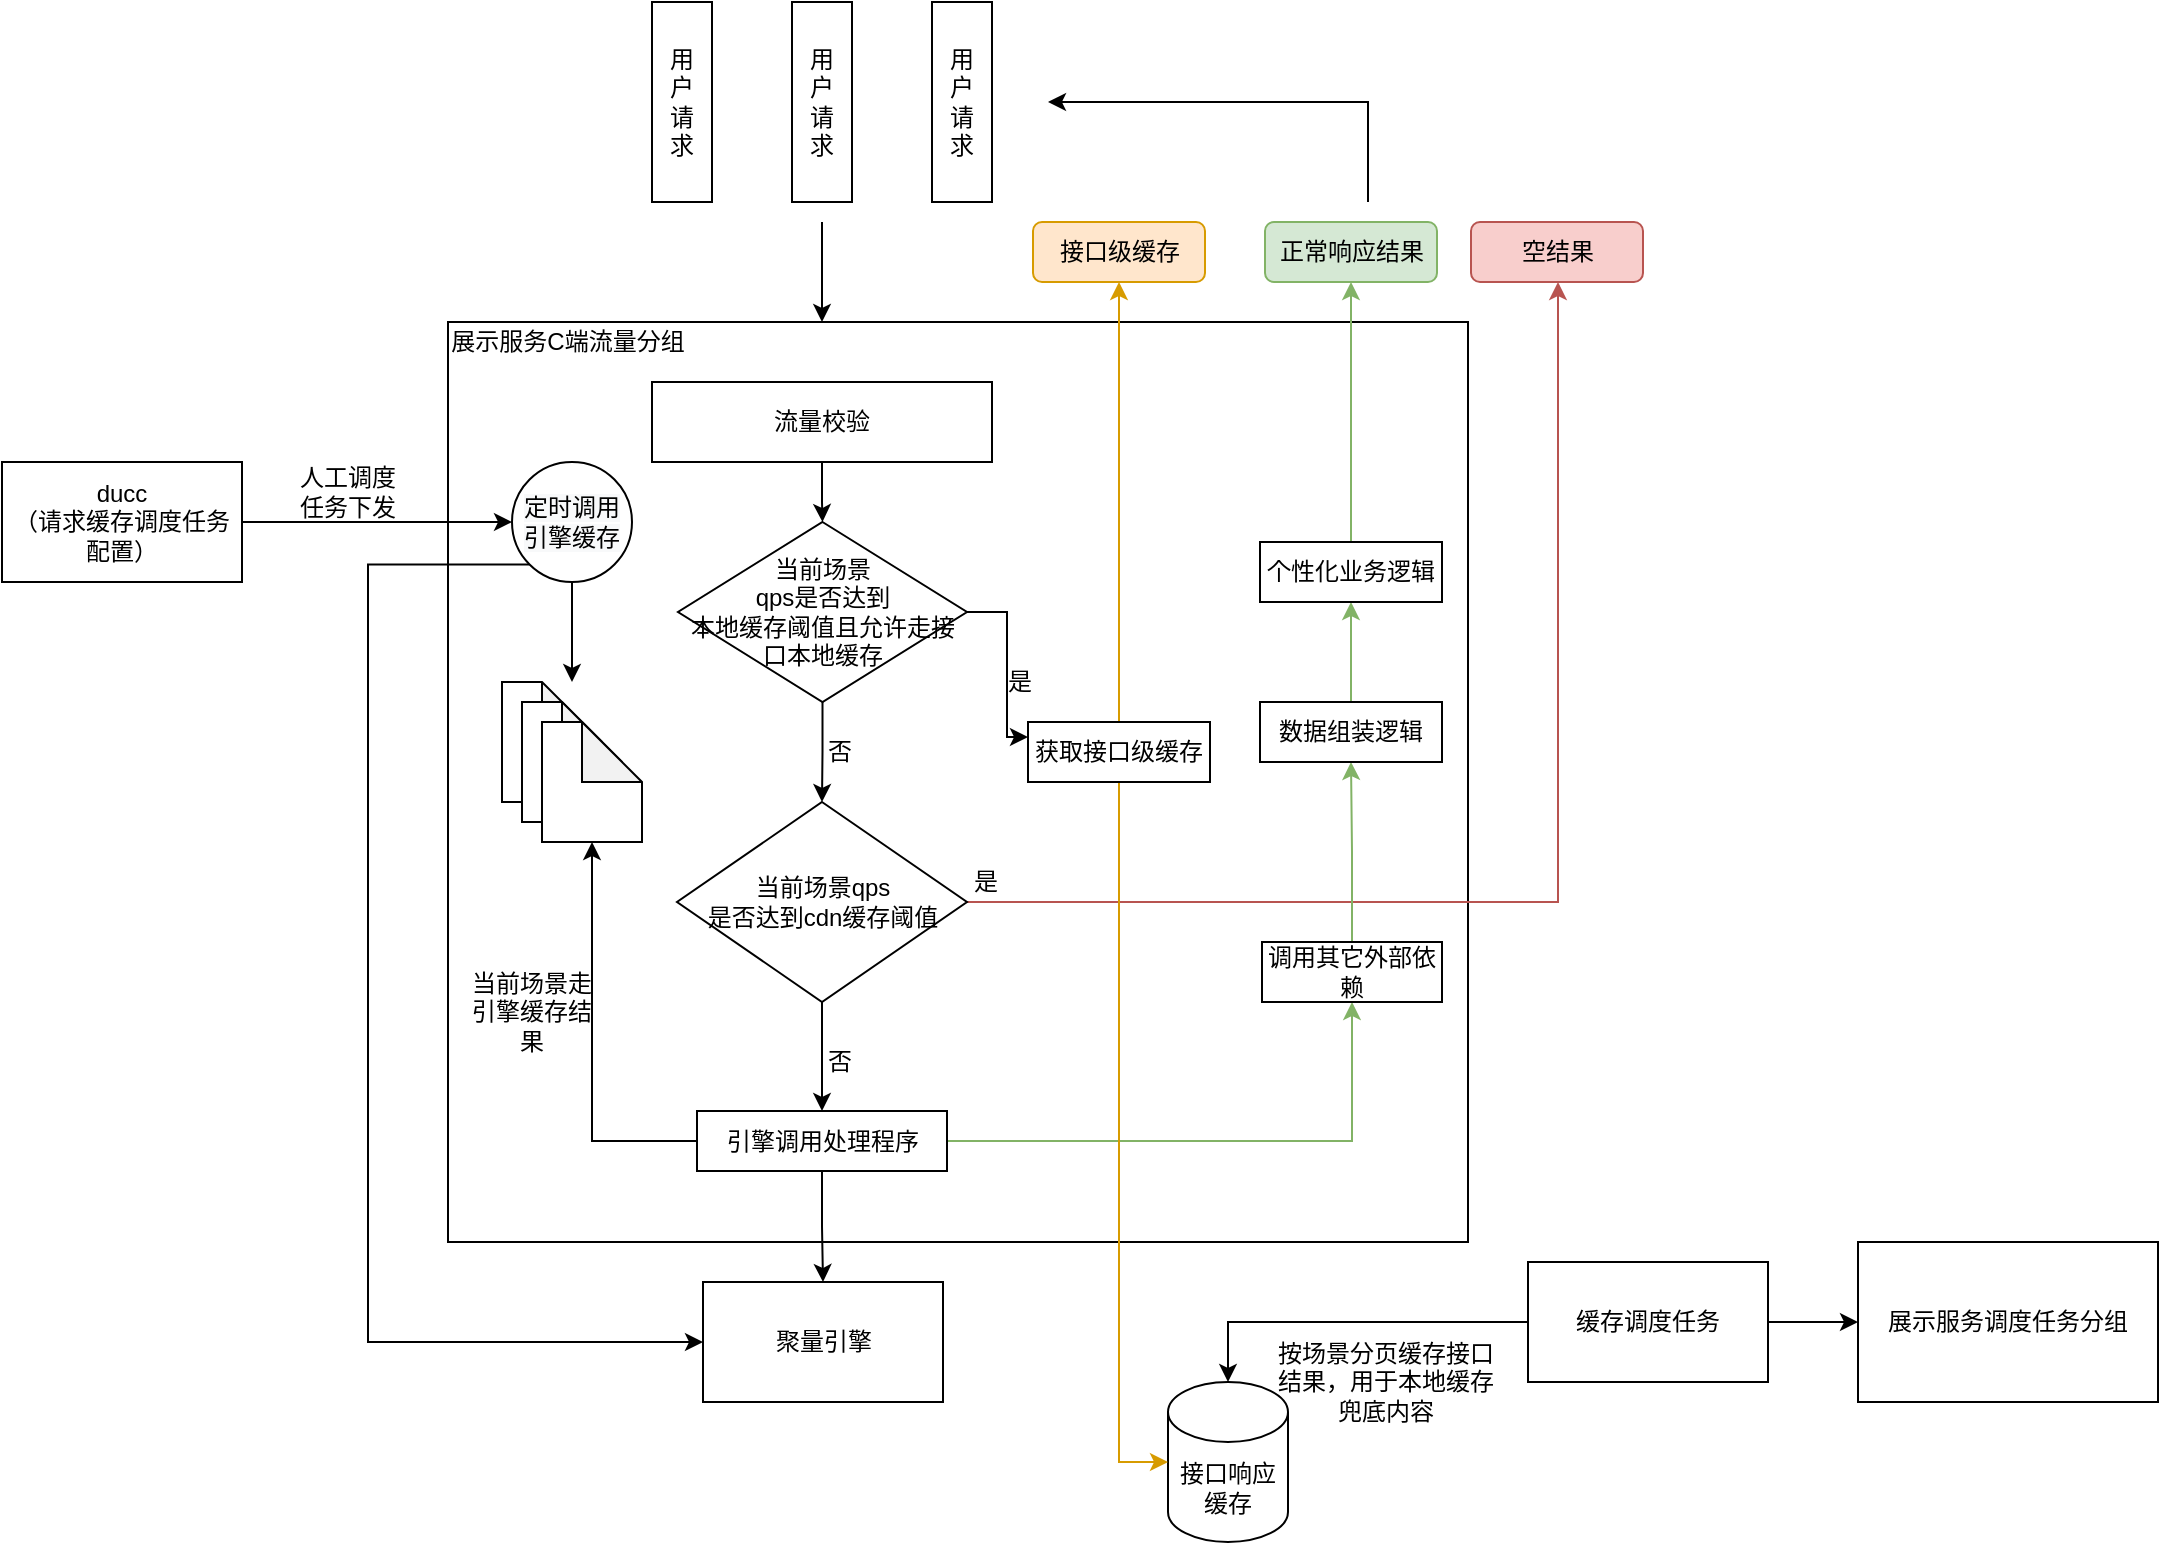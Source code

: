 <mxfile version="20.3.6" type="github">
  <diagram id="aS1iUR8-DeaDot_ZUzFj" name="第 1 页">
    <mxGraphModel dx="2253" dy="770" grid="1" gridSize="10" guides="1" tooltips="1" connect="1" arrows="1" fold="1" page="1" pageScale="1" pageWidth="827" pageHeight="1169" math="0" shadow="0">
      <root>
        <mxCell id="0" />
        <mxCell id="1" parent="0" />
        <mxCell id="bgPXSvZXS7v1T61vYOxo-1" value="" style="rounded=0;whiteSpace=wrap;html=1;" vertex="1" parent="1">
          <mxGeometry x="-40" y="190" width="510" height="460" as="geometry" />
        </mxCell>
        <mxCell id="bgPXSvZXS7v1T61vYOxo-18" value="" style="edgeStyle=orthogonalEdgeStyle;rounded=0;orthogonalLoop=1;jettySize=auto;html=1;" edge="1" parent="1" source="bgPXSvZXS7v1T61vYOxo-2" target="bgPXSvZXS7v1T61vYOxo-17">
          <mxGeometry relative="1" as="geometry" />
        </mxCell>
        <mxCell id="bgPXSvZXS7v1T61vYOxo-2" value="流量校验" style="rounded=0;whiteSpace=wrap;html=1;" vertex="1" parent="1">
          <mxGeometry x="62" y="220" width="170" height="40" as="geometry" />
        </mxCell>
        <mxCell id="bgPXSvZXS7v1T61vYOxo-9" style="edgeStyle=orthogonalEdgeStyle;rounded=0;orthogonalLoop=1;jettySize=auto;html=1;entryX=0;entryY=0.5;entryDx=0;entryDy=0;" edge="1" parent="1" source="bgPXSvZXS7v1T61vYOxo-4" target="bgPXSvZXS7v1T61vYOxo-6">
          <mxGeometry relative="1" as="geometry" />
        </mxCell>
        <mxCell id="bgPXSvZXS7v1T61vYOxo-10" style="edgeStyle=orthogonalEdgeStyle;rounded=0;orthogonalLoop=1;jettySize=auto;html=1;entryX=0.5;entryY=0;entryDx=0;entryDy=0;entryPerimeter=0;" edge="1" parent="1" source="bgPXSvZXS7v1T61vYOxo-4" target="bgPXSvZXS7v1T61vYOxo-7">
          <mxGeometry relative="1" as="geometry" />
        </mxCell>
        <mxCell id="bgPXSvZXS7v1T61vYOxo-4" value="缓存调度任务" style="rounded=0;whiteSpace=wrap;html=1;" vertex="1" parent="1">
          <mxGeometry x="500" y="660" width="120" height="60" as="geometry" />
        </mxCell>
        <mxCell id="bgPXSvZXS7v1T61vYOxo-5" value="展示服务C端流量分组" style="text;html=1;strokeColor=none;fillColor=none;align=center;verticalAlign=middle;whiteSpace=wrap;rounded=0;" vertex="1" parent="1">
          <mxGeometry x="-40.5" y="190" width="120" height="20" as="geometry" />
        </mxCell>
        <mxCell id="bgPXSvZXS7v1T61vYOxo-6" value="" style="rounded=0;whiteSpace=wrap;html=1;" vertex="1" parent="1">
          <mxGeometry x="665" y="650" width="150" height="80" as="geometry" />
        </mxCell>
        <mxCell id="bgPXSvZXS7v1T61vYOxo-7" value="接口响应缓存" style="shape=cylinder3;whiteSpace=wrap;html=1;boundedLbl=1;backgroundOutline=1;size=15;" vertex="1" parent="1">
          <mxGeometry x="320" y="720" width="60" height="80" as="geometry" />
        </mxCell>
        <mxCell id="bgPXSvZXS7v1T61vYOxo-8" value="展示服务调度任务分组" style="text;html=1;strokeColor=none;fillColor=none;align=center;verticalAlign=middle;whiteSpace=wrap;rounded=0;" vertex="1" parent="1">
          <mxGeometry x="670" y="685" width="140" height="10" as="geometry" />
        </mxCell>
        <mxCell id="bgPXSvZXS7v1T61vYOxo-11" value="按场景分页缓存接口结果，用于本地缓存兜底内容" style="text;html=1;strokeColor=none;fillColor=none;align=center;verticalAlign=middle;whiteSpace=wrap;rounded=0;" vertex="1" parent="1">
          <mxGeometry x="368.5" y="695" width="120" height="50" as="geometry" />
        </mxCell>
        <mxCell id="bgPXSvZXS7v1T61vYOxo-12" value="" style="endArrow=classic;html=1;rounded=0;" edge="1" parent="1">
          <mxGeometry width="50" height="50" relative="1" as="geometry">
            <mxPoint x="147" y="140" as="sourcePoint" />
            <mxPoint x="147" y="190" as="targetPoint" />
          </mxGeometry>
        </mxCell>
        <mxCell id="bgPXSvZXS7v1T61vYOxo-13" value="用&lt;br&gt;户&lt;br&gt;请&lt;br&gt;求" style="rounded=0;whiteSpace=wrap;html=1;" vertex="1" parent="1">
          <mxGeometry x="62" y="30" width="30" height="100" as="geometry" />
        </mxCell>
        <mxCell id="bgPXSvZXS7v1T61vYOxo-14" value="用&lt;br&gt;户&lt;br&gt;请&lt;br&gt;求" style="rounded=0;whiteSpace=wrap;html=1;" vertex="1" parent="1">
          <mxGeometry x="132" y="30" width="30" height="100" as="geometry" />
        </mxCell>
        <mxCell id="bgPXSvZXS7v1T61vYOxo-15" value="用&lt;br&gt;户&lt;br&gt;请&lt;br&gt;求" style="rounded=0;whiteSpace=wrap;html=1;" vertex="1" parent="1">
          <mxGeometry x="202" y="30" width="30" height="100" as="geometry" />
        </mxCell>
        <mxCell id="bgPXSvZXS7v1T61vYOxo-21" value="" style="edgeStyle=orthogonalEdgeStyle;rounded=0;orthogonalLoop=1;jettySize=auto;html=1;" edge="1" parent="1" source="bgPXSvZXS7v1T61vYOxo-17" target="bgPXSvZXS7v1T61vYOxo-20">
          <mxGeometry relative="1" as="geometry" />
        </mxCell>
        <mxCell id="bgPXSvZXS7v1T61vYOxo-77" style="edgeStyle=orthogonalEdgeStyle;rounded=0;orthogonalLoop=1;jettySize=auto;html=1;entryX=0;entryY=0.25;entryDx=0;entryDy=0;" edge="1" parent="1" source="bgPXSvZXS7v1T61vYOxo-17" target="bgPXSvZXS7v1T61vYOxo-72">
          <mxGeometry relative="1" as="geometry" />
        </mxCell>
        <mxCell id="bgPXSvZXS7v1T61vYOxo-17" value="当前场景&lt;br&gt;qps是否达到&lt;br&gt;本地缓存阈值且允许走接口本地缓存" style="rhombus;whiteSpace=wrap;html=1;" vertex="1" parent="1">
          <mxGeometry x="75" y="290" width="144.5" height="90" as="geometry" />
        </mxCell>
        <mxCell id="bgPXSvZXS7v1T61vYOxo-37" style="edgeStyle=orthogonalEdgeStyle;rounded=0;orthogonalLoop=1;jettySize=auto;html=1;fillColor=#f8cecc;strokeColor=#b85450;exitX=1;exitY=0.5;exitDx=0;exitDy=0;" edge="1" parent="1" source="bgPXSvZXS7v1T61vYOxo-20" target="bgPXSvZXS7v1T61vYOxo-43">
          <mxGeometry relative="1" as="geometry">
            <mxPoint x="270" y="170" as="targetPoint" />
            <Array as="points">
              <mxPoint x="515" y="480" />
            </Array>
          </mxGeometry>
        </mxCell>
        <mxCell id="bgPXSvZXS7v1T61vYOxo-50" style="edgeStyle=orthogonalEdgeStyle;rounded=0;orthogonalLoop=1;jettySize=auto;html=1;entryX=0.5;entryY=0;entryDx=0;entryDy=0;" edge="1" parent="1" source="bgPXSvZXS7v1T61vYOxo-20" target="bgPXSvZXS7v1T61vYOxo-45">
          <mxGeometry relative="1" as="geometry" />
        </mxCell>
        <mxCell id="bgPXSvZXS7v1T61vYOxo-20" value="当前场景qps&lt;br&gt;是否达到cdn缓存阈值" style="rhombus;whiteSpace=wrap;html=1;" vertex="1" parent="1">
          <mxGeometry x="74.5" y="430" width="145" height="100" as="geometry" />
        </mxCell>
        <mxCell id="bgPXSvZXS7v1T61vYOxo-22" value="否" style="text;html=1;strokeColor=none;fillColor=none;align=center;verticalAlign=middle;whiteSpace=wrap;rounded=0;" vertex="1" parent="1">
          <mxGeometry x="140" y="395" width="32" height="20" as="geometry" />
        </mxCell>
        <mxCell id="bgPXSvZXS7v1T61vYOxo-24" value="" style="shape=note;whiteSpace=wrap;html=1;backgroundOutline=1;darkOpacity=0.05;" vertex="1" parent="1">
          <mxGeometry x="-13" y="370" width="50" height="60" as="geometry" />
        </mxCell>
        <mxCell id="bgPXSvZXS7v1T61vYOxo-67" style="edgeStyle=orthogonalEdgeStyle;rounded=0;orthogonalLoop=1;jettySize=auto;html=1;" edge="1" parent="1" source="bgPXSvZXS7v1T61vYOxo-29" target="bgPXSvZXS7v1T61vYOxo-32">
          <mxGeometry relative="1" as="geometry" />
        </mxCell>
        <mxCell id="bgPXSvZXS7v1T61vYOxo-29" value="ducc&lt;br&gt;（请求缓存调度任务配置）" style="rounded=0;whiteSpace=wrap;html=1;" vertex="1" parent="1">
          <mxGeometry x="-263" y="260" width="120" height="60" as="geometry" />
        </mxCell>
        <mxCell id="bgPXSvZXS7v1T61vYOxo-33" style="edgeStyle=orthogonalEdgeStyle;rounded=0;orthogonalLoop=1;jettySize=auto;html=1;" edge="1" parent="1" source="bgPXSvZXS7v1T61vYOxo-32">
          <mxGeometry relative="1" as="geometry">
            <mxPoint x="22" y="370" as="targetPoint" />
          </mxGeometry>
        </mxCell>
        <mxCell id="bgPXSvZXS7v1T61vYOxo-66" style="edgeStyle=orthogonalEdgeStyle;rounded=0;orthogonalLoop=1;jettySize=auto;html=1;exitX=0;exitY=1;exitDx=0;exitDy=0;entryX=0;entryY=0.5;entryDx=0;entryDy=0;" edge="1" parent="1" source="bgPXSvZXS7v1T61vYOxo-32" target="bgPXSvZXS7v1T61vYOxo-38">
          <mxGeometry relative="1" as="geometry">
            <Array as="points">
              <mxPoint x="-80" y="311" />
              <mxPoint x="-80" y="700" />
            </Array>
          </mxGeometry>
        </mxCell>
        <mxCell id="bgPXSvZXS7v1T61vYOxo-32" value="&lt;meta charset=&quot;utf-8&quot;&gt;&lt;span style=&quot;color: rgb(0, 0, 0); font-family: Helvetica; font-size: 12px; font-style: normal; font-variant-ligatures: normal; font-variant-caps: normal; font-weight: 400; letter-spacing: normal; orphans: 2; text-align: center; text-indent: 0px; text-transform: none; widows: 2; word-spacing: 0px; -webkit-text-stroke-width: 0px; background-color: rgb(248, 249, 250); text-decoration-thickness: initial; text-decoration-style: initial; text-decoration-color: initial; float: none; display: inline !important;&quot;&gt;定时调用引擎缓存&lt;/span&gt;" style="ellipse;whiteSpace=wrap;html=1;aspect=fixed;" vertex="1" parent="1">
          <mxGeometry x="-8" y="260" width="60" height="60" as="geometry" />
        </mxCell>
        <mxCell id="bgPXSvZXS7v1T61vYOxo-34" value="" style="shape=note;whiteSpace=wrap;html=1;backgroundOutline=1;darkOpacity=0.05;" vertex="1" parent="1">
          <mxGeometry x="-3" y="380" width="50" height="60" as="geometry" />
        </mxCell>
        <mxCell id="bgPXSvZXS7v1T61vYOxo-35" value="" style="shape=note;whiteSpace=wrap;html=1;backgroundOutline=1;darkOpacity=0.05;" vertex="1" parent="1">
          <mxGeometry x="7" y="390" width="50" height="60" as="geometry" />
        </mxCell>
        <mxCell id="bgPXSvZXS7v1T61vYOxo-38" value="聚量引擎" style="whiteSpace=wrap;html=1;" vertex="1" parent="1">
          <mxGeometry x="87.5" y="670" width="120" height="60" as="geometry" />
        </mxCell>
        <mxCell id="bgPXSvZXS7v1T61vYOxo-43" value="空结果" style="rounded=1;whiteSpace=wrap;html=1;fillColor=#f8cecc;strokeColor=#b85450;" vertex="1" parent="1">
          <mxGeometry x="471.5" y="140" width="86" height="30" as="geometry" />
        </mxCell>
        <mxCell id="bgPXSvZXS7v1T61vYOxo-48" style="edgeStyle=orthogonalEdgeStyle;rounded=0;orthogonalLoop=1;jettySize=auto;html=1;" edge="1" parent="1" source="bgPXSvZXS7v1T61vYOxo-45" target="bgPXSvZXS7v1T61vYOxo-35">
          <mxGeometry relative="1" as="geometry" />
        </mxCell>
        <mxCell id="bgPXSvZXS7v1T61vYOxo-51" value="" style="edgeStyle=orthogonalEdgeStyle;rounded=0;orthogonalLoop=1;jettySize=auto;html=1;" edge="1" parent="1" source="bgPXSvZXS7v1T61vYOxo-45" target="bgPXSvZXS7v1T61vYOxo-38">
          <mxGeometry relative="1" as="geometry" />
        </mxCell>
        <mxCell id="bgPXSvZXS7v1T61vYOxo-58" style="edgeStyle=orthogonalEdgeStyle;rounded=0;orthogonalLoop=1;jettySize=auto;html=1;fillColor=#d5e8d4;strokeColor=#82b366;" edge="1" parent="1" source="bgPXSvZXS7v1T61vYOxo-45" target="bgPXSvZXS7v1T61vYOxo-55">
          <mxGeometry relative="1" as="geometry" />
        </mxCell>
        <mxCell id="bgPXSvZXS7v1T61vYOxo-45" value="引擎调用处理程序" style="rounded=0;whiteSpace=wrap;html=1;" vertex="1" parent="1">
          <mxGeometry x="84.5" y="584.5" width="125" height="30" as="geometry" />
        </mxCell>
        <mxCell id="bgPXSvZXS7v1T61vYOxo-52" value="当前场景走引擎缓存结果" style="text;html=1;strokeColor=none;fillColor=none;align=center;verticalAlign=middle;whiteSpace=wrap;rounded=0;" vertex="1" parent="1">
          <mxGeometry x="-33" y="510" width="70" height="50" as="geometry" />
        </mxCell>
        <mxCell id="bgPXSvZXS7v1T61vYOxo-60" style="edgeStyle=orthogonalEdgeStyle;rounded=0;orthogonalLoop=1;jettySize=auto;html=1;exitX=0.5;exitY=0;exitDx=0;exitDy=0;fillColor=#d5e8d4;strokeColor=#82b366;entryX=0.5;entryY=1;entryDx=0;entryDy=0;" edge="1" parent="1" source="bgPXSvZXS7v1T61vYOxo-55" target="bgPXSvZXS7v1T61vYOxo-87">
          <mxGeometry relative="1" as="geometry">
            <mxPoint x="410" y="410" as="targetPoint" />
          </mxGeometry>
        </mxCell>
        <mxCell id="bgPXSvZXS7v1T61vYOxo-55" value="调用其它外部依赖" style="rounded=0;whiteSpace=wrap;html=1;" vertex="1" parent="1">
          <mxGeometry x="367" y="500" width="90" height="30" as="geometry" />
        </mxCell>
        <mxCell id="bgPXSvZXS7v1T61vYOxo-64" style="edgeStyle=orthogonalEdgeStyle;rounded=0;orthogonalLoop=1;jettySize=auto;html=1;entryX=0.5;entryY=1;entryDx=0;entryDy=0;fillColor=#d5e8d4;strokeColor=#82b366;exitX=0.5;exitY=0;exitDx=0;exitDy=0;" edge="1" parent="1" source="bgPXSvZXS7v1T61vYOxo-88" target="bgPXSvZXS7v1T61vYOxo-62">
          <mxGeometry relative="1" as="geometry">
            <mxPoint x="411.5" y="290" as="sourcePoint" />
          </mxGeometry>
        </mxCell>
        <mxCell id="bgPXSvZXS7v1T61vYOxo-62" value="正常响应结果" style="rounded=1;whiteSpace=wrap;html=1;fillColor=#d5e8d4;strokeColor=#82b366;" vertex="1" parent="1">
          <mxGeometry x="368.5" y="140" width="86" height="30" as="geometry" />
        </mxCell>
        <mxCell id="bgPXSvZXS7v1T61vYOxo-68" value="人工调度任务下发" style="text;html=1;strokeColor=none;fillColor=none;align=center;verticalAlign=middle;whiteSpace=wrap;rounded=0;" vertex="1" parent="1">
          <mxGeometry x="-120" y="260" width="60" height="30" as="geometry" />
        </mxCell>
        <mxCell id="bgPXSvZXS7v1T61vYOxo-78" style="edgeStyle=orthogonalEdgeStyle;rounded=0;orthogonalLoop=1;jettySize=auto;html=1;entryX=0;entryY=0.5;entryDx=0;entryDy=0;entryPerimeter=0;fillColor=#ffe6cc;strokeColor=#d79b00;" edge="1" parent="1" source="bgPXSvZXS7v1T61vYOxo-72" target="bgPXSvZXS7v1T61vYOxo-7">
          <mxGeometry relative="1" as="geometry" />
        </mxCell>
        <mxCell id="bgPXSvZXS7v1T61vYOxo-82" style="edgeStyle=orthogonalEdgeStyle;rounded=0;orthogonalLoop=1;jettySize=auto;html=1;entryX=0.5;entryY=1;entryDx=0;entryDy=0;fillColor=#ffe6cc;strokeColor=#d79b00;" edge="1" parent="1" source="bgPXSvZXS7v1T61vYOxo-72" target="bgPXSvZXS7v1T61vYOxo-81">
          <mxGeometry relative="1" as="geometry" />
        </mxCell>
        <mxCell id="bgPXSvZXS7v1T61vYOxo-72" value="获取接口级缓存" style="rounded=0;whiteSpace=wrap;html=1;" vertex="1" parent="1">
          <mxGeometry x="250" y="390" width="91" height="30" as="geometry" />
        </mxCell>
        <mxCell id="bgPXSvZXS7v1T61vYOxo-81" value="接口级缓存" style="rounded=1;whiteSpace=wrap;html=1;fillColor=#ffe6cc;strokeColor=#d79b00;" vertex="1" parent="1">
          <mxGeometry x="252.5" y="140" width="86" height="30" as="geometry" />
        </mxCell>
        <mxCell id="bgPXSvZXS7v1T61vYOxo-83" value="" style="endArrow=classic;html=1;rounded=0;edgeStyle=orthogonalEdgeStyle;" edge="1" parent="1">
          <mxGeometry width="50" height="50" relative="1" as="geometry">
            <mxPoint x="420" y="130" as="sourcePoint" />
            <mxPoint x="260" y="80" as="targetPoint" />
            <Array as="points">
              <mxPoint x="420" y="80" />
              <mxPoint x="270" y="80" />
            </Array>
          </mxGeometry>
        </mxCell>
        <mxCell id="bgPXSvZXS7v1T61vYOxo-84" value="是" style="text;html=1;strokeColor=none;fillColor=none;align=center;verticalAlign=middle;whiteSpace=wrap;rounded=0;" vertex="1" parent="1">
          <mxGeometry x="232" y="360" width="28" height="20" as="geometry" />
        </mxCell>
        <mxCell id="bgPXSvZXS7v1T61vYOxo-86" value="否" style="text;html=1;strokeColor=none;fillColor=none;align=center;verticalAlign=middle;whiteSpace=wrap;rounded=0;" vertex="1" parent="1">
          <mxGeometry x="140" y="550" width="32" height="20" as="geometry" />
        </mxCell>
        <mxCell id="bgPXSvZXS7v1T61vYOxo-89" value="" style="edgeStyle=orthogonalEdgeStyle;rounded=0;orthogonalLoop=1;jettySize=auto;html=1;fillColor=#d5e8d4;strokeColor=#82b366;" edge="1" parent="1" source="bgPXSvZXS7v1T61vYOxo-87" target="bgPXSvZXS7v1T61vYOxo-88">
          <mxGeometry relative="1" as="geometry" />
        </mxCell>
        <mxCell id="bgPXSvZXS7v1T61vYOxo-87" value="数据组装逻辑" style="rounded=0;whiteSpace=wrap;html=1;" vertex="1" parent="1">
          <mxGeometry x="366" y="380" width="91" height="30" as="geometry" />
        </mxCell>
        <mxCell id="bgPXSvZXS7v1T61vYOxo-88" value="个性化业务逻辑" style="rounded=0;whiteSpace=wrap;html=1;" vertex="1" parent="1">
          <mxGeometry x="366" y="300" width="91" height="30" as="geometry" />
        </mxCell>
        <mxCell id="bgPXSvZXS7v1T61vYOxo-90" value="是" style="text;html=1;strokeColor=none;fillColor=none;align=center;verticalAlign=middle;whiteSpace=wrap;rounded=0;" vertex="1" parent="1">
          <mxGeometry x="214.5" y="460" width="28" height="20" as="geometry" />
        </mxCell>
      </root>
    </mxGraphModel>
  </diagram>
</mxfile>
